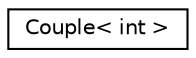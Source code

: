 digraph "Graphical Class Hierarchy"
{
  edge [fontname="Helvetica",fontsize="10",labelfontname="Helvetica",labelfontsize="10"];
  node [fontname="Helvetica",fontsize="10",shape=record];
  rankdir="LR";
  Node0 [label="Couple\< int \>",height=0.2,width=0.4,color="black", fillcolor="white", style="filled",URL="$class_couple.html"];
}
